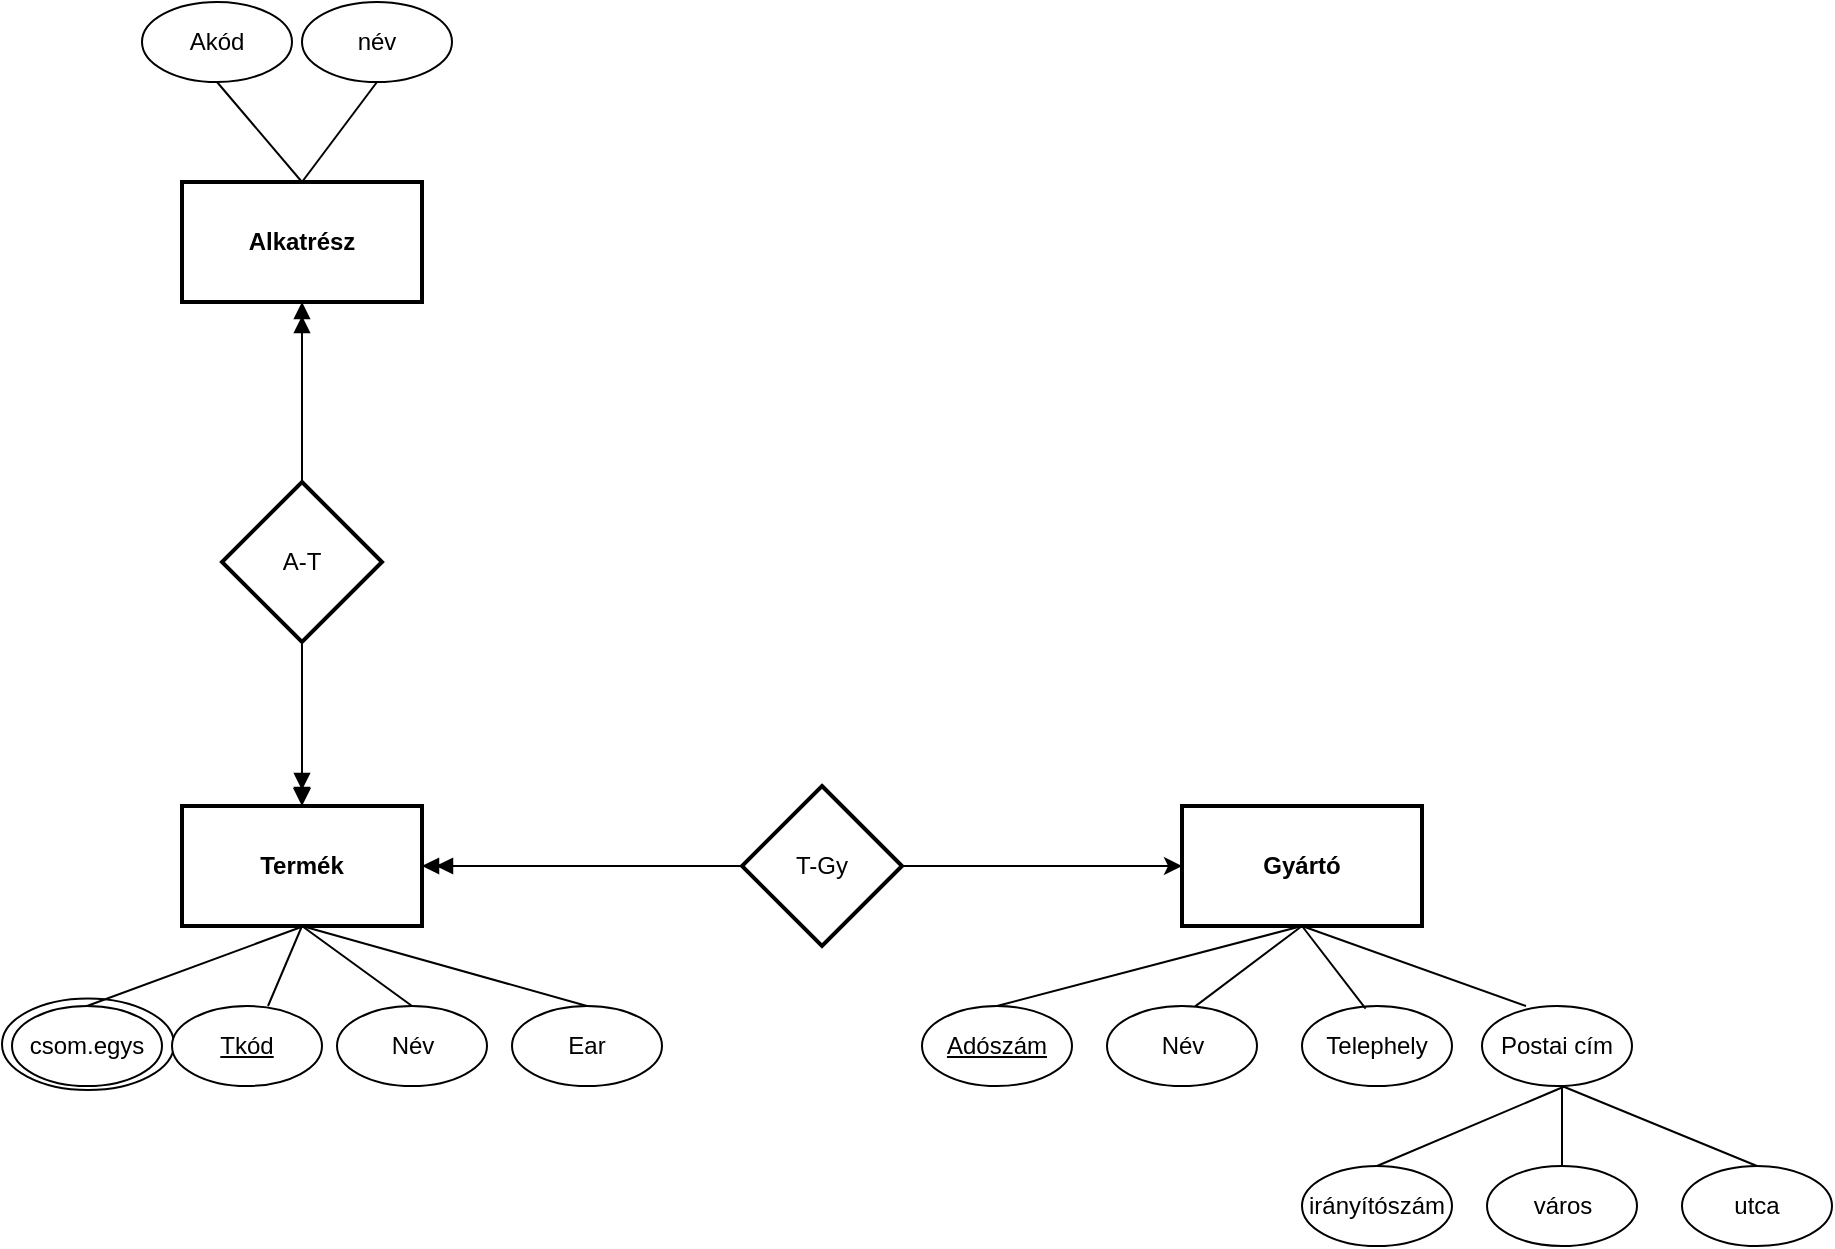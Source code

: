 <mxfile version="26.0.16">
  <diagram name="Page-1" id="HyuIzGv5z0ODQZiv6KNc">
    <mxGraphModel dx="1331" dy="1350" grid="1" gridSize="10" guides="1" tooltips="1" connect="1" arrows="1" fold="1" page="1" pageScale="1" pageWidth="850" pageHeight="1100" math="0" shadow="0">
      <root>
        <mxCell id="0" />
        <mxCell id="1" parent="0" />
        <mxCell id="i3lkRlowQj3kjVQJtEun-16" value="" style="ellipse;whiteSpace=wrap;html=1;" vertex="1" parent="1">
          <mxGeometry x="-90" y="278.22" width="86" height="45.78" as="geometry" />
        </mxCell>
        <mxCell id="KMOSmgTqwzwwHoozK_6U-1" value="&lt;b&gt;Termék&lt;/b&gt;" style="rounded=0;whiteSpace=wrap;html=1;strokeWidth=2;" parent="1" vertex="1">
          <mxGeometry y="182" width="120" height="60" as="geometry" />
        </mxCell>
        <mxCell id="KMOSmgTqwzwwHoozK_6U-2" value="&lt;b&gt;Gyártó&lt;/b&gt;" style="rounded=0;whiteSpace=wrap;html=1;strokeWidth=2;" parent="1" vertex="1">
          <mxGeometry x="500" y="182" width="120" height="60" as="geometry" />
        </mxCell>
        <mxCell id="KMOSmgTqwzwwHoozK_6U-4" value="csom.egys" style="ellipse;whiteSpace=wrap;html=1;" parent="1" vertex="1">
          <mxGeometry x="-85" y="282" width="75" height="40" as="geometry" />
        </mxCell>
        <mxCell id="KMOSmgTqwzwwHoozK_6U-5" value="Név" style="ellipse;whiteSpace=wrap;html=1;" parent="1" vertex="1">
          <mxGeometry x="77.5" y="282" width="75" height="40" as="geometry" />
        </mxCell>
        <mxCell id="KMOSmgTqwzwwHoozK_6U-6" value="Ear" style="ellipse;whiteSpace=wrap;html=1;" parent="1" vertex="1">
          <mxGeometry x="165" y="282" width="75" height="40" as="geometry" />
        </mxCell>
        <mxCell id="KMOSmgTqwzwwHoozK_6U-13" value="" style="group" parent="1" vertex="1" connectable="0">
          <mxGeometry x="340" y="282" width="265" height="40" as="geometry" />
        </mxCell>
        <mxCell id="KMOSmgTqwzwwHoozK_6U-10" value="&lt;u&gt;Adószám&lt;/u&gt;" style="ellipse;whiteSpace=wrap;html=1;" parent="KMOSmgTqwzwwHoozK_6U-13" vertex="1">
          <mxGeometry x="30" width="75" height="40" as="geometry" />
        </mxCell>
        <mxCell id="KMOSmgTqwzwwHoozK_6U-11" value="Név" style="ellipse;whiteSpace=wrap;html=1;" parent="KMOSmgTqwzwwHoozK_6U-13" vertex="1">
          <mxGeometry x="122.5" width="75" height="40" as="geometry" />
        </mxCell>
        <mxCell id="KMOSmgTqwzwwHoozK_6U-12" value="Telephely" style="ellipse;whiteSpace=wrap;html=1;" parent="KMOSmgTqwzwwHoozK_6U-13" vertex="1">
          <mxGeometry x="220" width="75" height="40" as="geometry" />
        </mxCell>
        <mxCell id="KMOSmgTqwzwwHoozK_6U-14" value="" style="endArrow=none;html=1;rounded=0;entryX=0.5;entryY=1;entryDx=0;entryDy=0;" parent="1" target="KMOSmgTqwzwwHoozK_6U-1" edge="1">
          <mxGeometry width="50" height="50" relative="1" as="geometry">
            <mxPoint x="43" y="282" as="sourcePoint" />
            <mxPoint x="92.5" y="242" as="targetPoint" />
          </mxGeometry>
        </mxCell>
        <mxCell id="KMOSmgTqwzwwHoozK_6U-15" value="" style="endArrow=none;html=1;rounded=0;entryX=0.5;entryY=1;entryDx=0;entryDy=0;exitX=0.5;exitY=0;exitDx=0;exitDy=0;" parent="1" source="KMOSmgTqwzwwHoozK_6U-10" target="KMOSmgTqwzwwHoozK_6U-2" edge="1">
          <mxGeometry width="50" height="50" relative="1" as="geometry">
            <mxPoint x="376" y="282" as="sourcePoint" />
            <mxPoint x="425.5" y="242" as="targetPoint" />
          </mxGeometry>
        </mxCell>
        <mxCell id="KMOSmgTqwzwwHoozK_6U-16" value="" style="endArrow=none;html=1;rounded=0;entryX=0.5;entryY=1;entryDx=0;entryDy=0;exitX=0.5;exitY=0;exitDx=0;exitDy=0;" parent="1" source="KMOSmgTqwzwwHoozK_6U-5" target="KMOSmgTqwzwwHoozK_6U-1" edge="1">
          <mxGeometry width="50" height="50" relative="1" as="geometry">
            <mxPoint x="105" y="292" as="sourcePoint" />
            <mxPoint x="155" y="242" as="targetPoint" />
          </mxGeometry>
        </mxCell>
        <mxCell id="KMOSmgTqwzwwHoozK_6U-17" value="" style="endArrow=none;html=1;rounded=0;entryX=0.5;entryY=1;entryDx=0;entryDy=0;exitX=0.588;exitY=0.005;exitDx=0;exitDy=0;exitPerimeter=0;" parent="1" source="KMOSmgTqwzwwHoozK_6U-11" target="KMOSmgTqwzwwHoozK_6U-2" edge="1">
          <mxGeometry width="50" height="50" relative="1" as="geometry">
            <mxPoint x="452" y="282" as="sourcePoint" />
            <mxPoint x="452" y="242" as="targetPoint" />
          </mxGeometry>
        </mxCell>
        <mxCell id="KMOSmgTqwzwwHoozK_6U-19" value="" style="endArrow=none;html=1;rounded=0;entryX=0.5;entryY=1;entryDx=0;entryDy=0;exitX=0.424;exitY=0.033;exitDx=0;exitDy=0;exitPerimeter=0;" parent="1" source="KMOSmgTqwzwwHoozK_6U-12" target="KMOSmgTqwzwwHoozK_6U-2" edge="1">
          <mxGeometry width="50" height="50" relative="1" as="geometry">
            <mxPoint x="550" y="282" as="sourcePoint" />
            <mxPoint x="550" y="242" as="targetPoint" />
          </mxGeometry>
        </mxCell>
        <mxCell id="KMOSmgTqwzwwHoozK_6U-20" value="" style="endArrow=none;html=1;rounded=0;entryX=0.5;entryY=1;entryDx=0;entryDy=0;exitX=0.5;exitY=0;exitDx=0;exitDy=0;" parent="1" edge="1" target="KMOSmgTqwzwwHoozK_6U-1" source="KMOSmgTqwzwwHoozK_6U-6">
          <mxGeometry width="50" height="50" relative="1" as="geometry">
            <mxPoint x="210" y="282" as="sourcePoint" />
            <mxPoint x="130" y="242" as="targetPoint" />
          </mxGeometry>
        </mxCell>
        <mxCell id="KMOSmgTqwzwwHoozK_6U-21" value="T-Gy" style="rhombus;whiteSpace=wrap;html=1;strokeWidth=2;" parent="1" vertex="1">
          <mxGeometry x="280" y="172" width="80" height="80" as="geometry" />
        </mxCell>
        <mxCell id="KMOSmgTqwzwwHoozK_6U-22" value="" style="endArrow=none;html=1;rounded=0;exitX=1;exitY=0.5;exitDx=0;exitDy=0;entryX=0;entryY=0.5;entryDx=0;entryDy=0;startArrow=doubleBlock;startFill=1;" parent="1" source="KMOSmgTqwzwwHoozK_6U-1" target="KMOSmgTqwzwwHoozK_6U-21" edge="1">
          <mxGeometry width="50" height="50" relative="1" as="geometry">
            <mxPoint x="230" y="252" as="sourcePoint" />
            <mxPoint x="280" y="202" as="targetPoint" />
          </mxGeometry>
        </mxCell>
        <mxCell id="KMOSmgTqwzwwHoozK_6U-23" value="" style="endArrow=classic;html=1;rounded=0;entryX=0;entryY=0.5;entryDx=0;entryDy=0;endFill=1;" parent="1" target="KMOSmgTqwzwwHoozK_6U-2" edge="1">
          <mxGeometry width="50" height="50" relative="1" as="geometry">
            <mxPoint x="360" y="212" as="sourcePoint" />
            <mxPoint x="392.5" y="211.5" as="targetPoint" />
          </mxGeometry>
        </mxCell>
        <mxCell id="i3lkRlowQj3kjVQJtEun-1" value="Postai cím" style="ellipse;whiteSpace=wrap;html=1;" vertex="1" parent="1">
          <mxGeometry x="650" y="282" width="75" height="40" as="geometry" />
        </mxCell>
        <mxCell id="i3lkRlowQj3kjVQJtEun-2" value="" style="endArrow=none;html=1;rounded=0;entryX=0.5;entryY=1;entryDx=0;entryDy=0;exitX=0.424;exitY=0.033;exitDx=0;exitDy=0;exitPerimeter=0;" edge="1" parent="1" target="KMOSmgTqwzwwHoozK_6U-2">
          <mxGeometry width="50" height="50" relative="1" as="geometry">
            <mxPoint x="672" y="282" as="sourcePoint" />
            <mxPoint x="650" y="241" as="targetPoint" />
          </mxGeometry>
        </mxCell>
        <mxCell id="i3lkRlowQj3kjVQJtEun-3" value="" style="group" vertex="1" connectable="0" parent="1">
          <mxGeometry x="520" y="362" width="265" height="40" as="geometry" />
        </mxCell>
        <mxCell id="i3lkRlowQj3kjVQJtEun-10" value="" style="group" vertex="1" connectable="0" parent="i3lkRlowQj3kjVQJtEun-3">
          <mxGeometry x="40" width="265" height="40" as="geometry" />
        </mxCell>
        <mxCell id="i3lkRlowQj3kjVQJtEun-4" value="irányítószám" style="ellipse;whiteSpace=wrap;html=1;" vertex="1" parent="i3lkRlowQj3kjVQJtEun-10">
          <mxGeometry width="75" height="40" as="geometry" />
        </mxCell>
        <mxCell id="i3lkRlowQj3kjVQJtEun-5" value="város" style="ellipse;whiteSpace=wrap;html=1;" vertex="1" parent="i3lkRlowQj3kjVQJtEun-10">
          <mxGeometry x="92.5" width="75" height="40" as="geometry" />
        </mxCell>
        <mxCell id="i3lkRlowQj3kjVQJtEun-6" value="utca" style="ellipse;whiteSpace=wrap;html=1;" vertex="1" parent="i3lkRlowQj3kjVQJtEun-10">
          <mxGeometry x="190" width="75" height="40" as="geometry" />
        </mxCell>
        <mxCell id="i3lkRlowQj3kjVQJtEun-7" value="" style="endArrow=none;html=1;rounded=0;entryX=0.553;entryY=1.003;entryDx=0;entryDy=0;exitX=0.5;exitY=0;exitDx=0;exitDy=0;entryPerimeter=0;" edge="1" parent="1" source="i3lkRlowQj3kjVQJtEun-4" target="i3lkRlowQj3kjVQJtEun-1">
          <mxGeometry width="50" height="50" relative="1" as="geometry">
            <mxPoint x="550" y="362" as="sourcePoint" />
            <mxPoint x="702" y="322" as="targetPoint" />
          </mxGeometry>
        </mxCell>
        <mxCell id="i3lkRlowQj3kjVQJtEun-8" value="" style="endArrow=none;html=1;rounded=0;exitX=0.5;exitY=0;exitDx=0;exitDy=0;" edge="1" parent="1" source="i3lkRlowQj3kjVQJtEun-5">
          <mxGeometry width="50" height="50" relative="1" as="geometry">
            <mxPoint x="710" y="362" as="sourcePoint" />
            <mxPoint x="690" y="322" as="targetPoint" />
          </mxGeometry>
        </mxCell>
        <mxCell id="i3lkRlowQj3kjVQJtEun-11" value="" style="endArrow=none;html=1;rounded=0;exitX=0.5;exitY=0;exitDx=0;exitDy=0;" edge="1" parent="1" source="i3lkRlowQj3kjVQJtEun-6">
          <mxGeometry width="50" height="50" relative="1" as="geometry">
            <mxPoint x="608" y="372" as="sourcePoint" />
            <mxPoint x="690" y="322" as="targetPoint" />
          </mxGeometry>
        </mxCell>
        <mxCell id="i3lkRlowQj3kjVQJtEun-14" value="&lt;u&gt;Tkód&lt;/u&gt;" style="ellipse;whiteSpace=wrap;html=1;" vertex="1" parent="1">
          <mxGeometry x="-5" y="282" width="75" height="40" as="geometry" />
        </mxCell>
        <mxCell id="i3lkRlowQj3kjVQJtEun-15" value="" style="endArrow=none;html=1;rounded=0;exitX=0.5;exitY=0;exitDx=0;exitDy=0;" edge="1" parent="1" source="KMOSmgTqwzwwHoozK_6U-4">
          <mxGeometry width="50" height="50" relative="1" as="geometry">
            <mxPoint x="220" y="292" as="sourcePoint" />
            <mxPoint x="61" y="242" as="targetPoint" />
          </mxGeometry>
        </mxCell>
        <mxCell id="i3lkRlowQj3kjVQJtEun-17" value="" style="endArrow=none;html=1;rounded=0;startArrow=doubleBlock;startFill=1;" edge="1" parent="1">
          <mxGeometry width="50" height="50" relative="1" as="geometry">
            <mxPoint x="60" y="181" as="sourcePoint" />
            <mxPoint x="60" y="90" as="targetPoint" />
          </mxGeometry>
        </mxCell>
        <mxCell id="i3lkRlowQj3kjVQJtEun-18" value="&lt;b&gt;Alkatrész&lt;/b&gt;" style="rounded=0;whiteSpace=wrap;html=1;strokeWidth=2;" vertex="1" parent="1">
          <mxGeometry y="-130" width="120" height="60" as="geometry" />
        </mxCell>
        <mxCell id="i3lkRlowQj3kjVQJtEun-21" value="" style="edgeStyle=orthogonalEdgeStyle;rounded=0;orthogonalLoop=1;jettySize=auto;html=1;" edge="1" parent="1" source="i3lkRlowQj3kjVQJtEun-19" target="KMOSmgTqwzwwHoozK_6U-1">
          <mxGeometry relative="1" as="geometry" />
        </mxCell>
        <mxCell id="i3lkRlowQj3kjVQJtEun-19" value="A-T" style="rhombus;whiteSpace=wrap;html=1;strokeWidth=2;" vertex="1" parent="1">
          <mxGeometry x="20" y="20" width="80" height="80" as="geometry" />
        </mxCell>
        <mxCell id="i3lkRlowQj3kjVQJtEun-23" value="" style="endArrow=none;html=1;rounded=0;exitX=0.5;exitY=1;exitDx=0;exitDy=0;entryX=0.5;entryY=0;entryDx=0;entryDy=0;startArrow=doubleBlock;startFill=1;" edge="1" parent="1" source="i3lkRlowQj3kjVQJtEun-18" target="i3lkRlowQj3kjVQJtEun-19">
          <mxGeometry width="50" height="50" relative="1" as="geometry">
            <mxPoint x="50" y="-60" as="sourcePoint" />
            <mxPoint x="210" y="-60" as="targetPoint" />
          </mxGeometry>
        </mxCell>
        <mxCell id="i3lkRlowQj3kjVQJtEun-24" value="Akód" style="ellipse;whiteSpace=wrap;html=1;" vertex="1" parent="1">
          <mxGeometry x="-20" y="-220" width="75" height="40" as="geometry" />
        </mxCell>
        <mxCell id="i3lkRlowQj3kjVQJtEun-25" value="név" style="ellipse;whiteSpace=wrap;html=1;" vertex="1" parent="1">
          <mxGeometry x="60" y="-220" width="75" height="40" as="geometry" />
        </mxCell>
        <mxCell id="i3lkRlowQj3kjVQJtEun-26" value="" style="endArrow=none;html=1;rounded=0;entryX=0.5;entryY=1;entryDx=0;entryDy=0;exitX=0.5;exitY=0;exitDx=0;exitDy=0;" edge="1" parent="1" source="i3lkRlowQj3kjVQJtEun-18" target="i3lkRlowQj3kjVQJtEun-24">
          <mxGeometry width="50" height="50" relative="1" as="geometry">
            <mxPoint x="60" y="-140" as="sourcePoint" />
            <mxPoint x="5" y="-180" as="targetPoint" />
          </mxGeometry>
        </mxCell>
        <mxCell id="i3lkRlowQj3kjVQJtEun-29" value="" style="endArrow=none;html=1;rounded=0;entryX=0.5;entryY=1;entryDx=0;entryDy=0;exitX=0.5;exitY=0;exitDx=0;exitDy=0;" edge="1" parent="1" source="i3lkRlowQj3kjVQJtEun-18" target="i3lkRlowQj3kjVQJtEun-25">
          <mxGeometry width="50" height="50" relative="1" as="geometry">
            <mxPoint x="70" y="-120" as="sourcePoint" />
            <mxPoint x="28" y="-170" as="targetPoint" />
          </mxGeometry>
        </mxCell>
      </root>
    </mxGraphModel>
  </diagram>
</mxfile>
